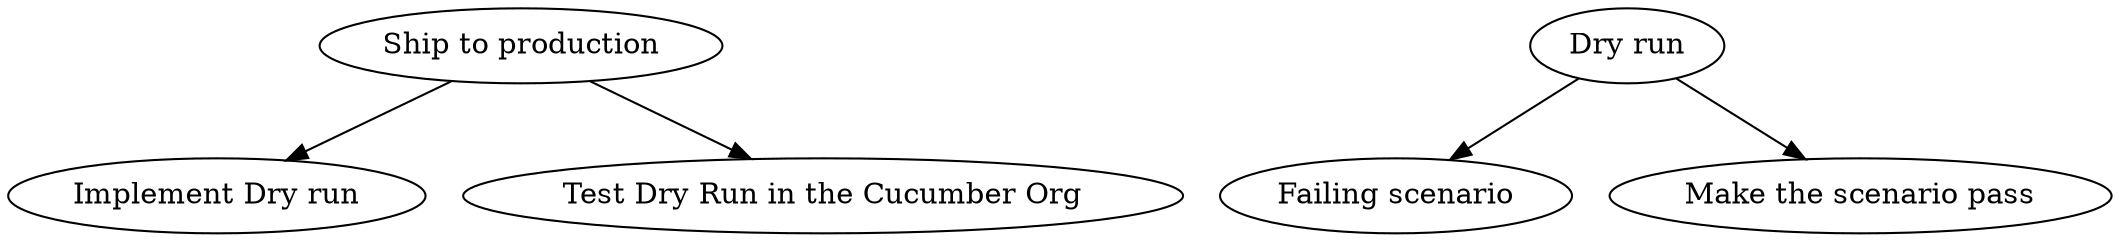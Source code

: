 digraph {
  "Ship to production" -> "Implement Dry run";
  "Ship to production" -> "Test Dry Run in the Cucumber Org";
  "Dry run" -> "Failing scenario";
  "Dry run" -> "Make the scenario pass";
}